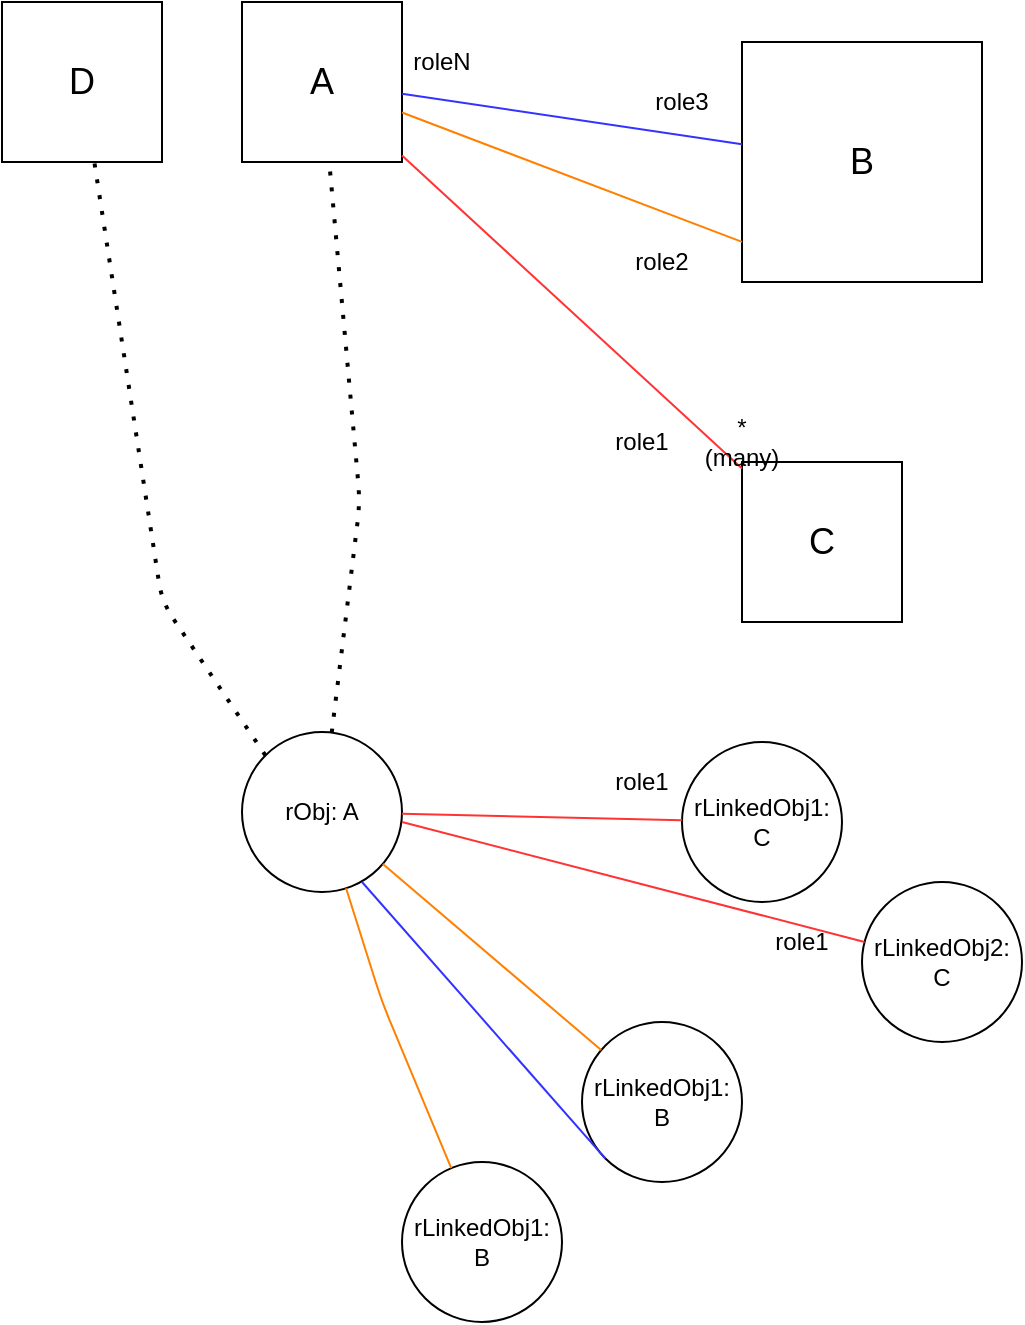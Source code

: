 <mxfile version="14.6.13" type="device"><diagram id="j9q-v8DfKNZChfBesept" name="Page-1"><mxGraphModel dx="1106" dy="862" grid="1" gridSize="10" guides="1" tooltips="1" connect="1" arrows="1" fold="1" page="1" pageScale="1" pageWidth="827" pageHeight="1169" math="0" shadow="0"><root><mxCell id="0"/><mxCell id="1" parent="0"/><mxCell id="mUB7j-7w-wtCX_jRCSKb-1" value="&lt;font style=&quot;font-size: 18px&quot;&gt;A&lt;/font&gt;" style="whiteSpace=wrap;html=1;aspect=fixed;" vertex="1" parent="1"><mxGeometry x="150" y="180" width="80" height="80" as="geometry"/></mxCell><mxCell id="mUB7j-7w-wtCX_jRCSKb-2" value="&lt;font style=&quot;font-size: 18px&quot;&gt;B&lt;/font&gt;" style="whiteSpace=wrap;html=1;aspect=fixed;" vertex="1" parent="1"><mxGeometry x="400" y="200" width="120" height="120" as="geometry"/></mxCell><mxCell id="mUB7j-7w-wtCX_jRCSKb-4" value="&lt;font style=&quot;font-size: 18px&quot;&gt;C&lt;/font&gt;" style="whiteSpace=wrap;html=1;aspect=fixed;" vertex="1" parent="1"><mxGeometry x="400" y="410" width="80" height="80" as="geometry"/></mxCell><mxCell id="mUB7j-7w-wtCX_jRCSKb-5" value="" style="endArrow=none;html=1;strokeColor=#3333FF;" edge="1" parent="1" source="mUB7j-7w-wtCX_jRCSKb-1" target="mUB7j-7w-wtCX_jRCSKb-2"><mxGeometry width="50" height="50" relative="1" as="geometry"><mxPoint x="390" y="460" as="sourcePoint"/><mxPoint x="440" y="410" as="targetPoint"/></mxGeometry></mxCell><mxCell id="mUB7j-7w-wtCX_jRCSKb-6" value="" style="endArrow=none;html=1;entryX=0;entryY=0.833;entryDx=0;entryDy=0;entryPerimeter=0;strokeColor=#FF8000;" edge="1" parent="1" source="mUB7j-7w-wtCX_jRCSKb-1" target="mUB7j-7w-wtCX_jRCSKb-2"><mxGeometry width="50" height="50" relative="1" as="geometry"><mxPoint x="390" y="460" as="sourcePoint"/><mxPoint x="420" y="280" as="targetPoint"/></mxGeometry></mxCell><mxCell id="mUB7j-7w-wtCX_jRCSKb-7" value="" style="endArrow=none;html=1;strokeColor=#FF3333;endSize=6;" edge="1" parent="1" source="mUB7j-7w-wtCX_jRCSKb-1" target="mUB7j-7w-wtCX_jRCSKb-4"><mxGeometry width="50" height="50" relative="1" as="geometry"><mxPoint x="390" y="460" as="sourcePoint"/><mxPoint x="440" y="410" as="targetPoint"/></mxGeometry></mxCell><mxCell id="mUB7j-7w-wtCX_jRCSKb-8" value="rObj: A" style="ellipse;whiteSpace=wrap;html=1;aspect=fixed;" vertex="1" parent="1"><mxGeometry x="150" y="545" width="80" height="80" as="geometry"/></mxCell><mxCell id="mUB7j-7w-wtCX_jRCSKb-9" value="" style="endArrow=none;dashed=1;html=1;dashPattern=1 3;strokeWidth=2;" edge="1" parent="1" source="mUB7j-7w-wtCX_jRCSKb-8" target="mUB7j-7w-wtCX_jRCSKb-1"><mxGeometry width="50" height="50" relative="1" as="geometry"><mxPoint x="390" y="460" as="sourcePoint"/><mxPoint x="440" y="410" as="targetPoint"/><Array as="points"><mxPoint x="209" y="430"/></Array></mxGeometry></mxCell><mxCell id="mUB7j-7w-wtCX_jRCSKb-11" value="rLinkedObj1: C" style="ellipse;whiteSpace=wrap;html=1;aspect=fixed;" vertex="1" parent="1"><mxGeometry x="370" y="550" width="80" height="80" as="geometry"/></mxCell><mxCell id="mUB7j-7w-wtCX_jRCSKb-12" value="rLinkedObj2: C" style="ellipse;whiteSpace=wrap;html=1;aspect=fixed;" vertex="1" parent="1"><mxGeometry x="460" y="620" width="80" height="80" as="geometry"/></mxCell><mxCell id="mUB7j-7w-wtCX_jRCSKb-15" value="" style="endArrow=none;html=1;strokeColor=#FF3333;" edge="1" parent="1" source="mUB7j-7w-wtCX_jRCSKb-8" target="mUB7j-7w-wtCX_jRCSKb-11"><mxGeometry width="50" height="50" relative="1" as="geometry"><mxPoint x="380" y="460" as="sourcePoint"/><mxPoint x="430" y="410" as="targetPoint"/></mxGeometry></mxCell><mxCell id="mUB7j-7w-wtCX_jRCSKb-16" value="" style="endArrow=none;html=1;strokeColor=#FF3333;" edge="1" parent="1" target="mUB7j-7w-wtCX_jRCSKb-12"><mxGeometry width="50" height="50" relative="1" as="geometry"><mxPoint x="230" y="590" as="sourcePoint"/><mxPoint x="360.02" y="603.201" as="targetPoint"/></mxGeometry></mxCell><mxCell id="mUB7j-7w-wtCX_jRCSKb-17" value="* (many)&lt;br&gt;" style="text;html=1;strokeColor=none;fillColor=none;align=center;verticalAlign=middle;whiteSpace=wrap;rounded=0;" vertex="1" parent="1"><mxGeometry x="380" y="390" width="40" height="20" as="geometry"/></mxCell><mxCell id="mUB7j-7w-wtCX_jRCSKb-19" value="rLinkedObj1: B" style="ellipse;whiteSpace=wrap;html=1;aspect=fixed;" vertex="1" parent="1"><mxGeometry x="320" y="690" width="80" height="80" as="geometry"/></mxCell><mxCell id="mUB7j-7w-wtCX_jRCSKb-21" value="rLinkedObj1: B" style="ellipse;whiteSpace=wrap;html=1;aspect=fixed;" vertex="1" parent="1"><mxGeometry x="230" y="760" width="80" height="80" as="geometry"/></mxCell><mxCell id="mUB7j-7w-wtCX_jRCSKb-22" value="" style="endArrow=none;html=1;endSize=6;strokeColor=#FF8000;" edge="1" parent="1" source="mUB7j-7w-wtCX_jRCSKb-8" target="mUB7j-7w-wtCX_jRCSKb-19"><mxGeometry width="50" height="50" relative="1" as="geometry"><mxPoint x="370" y="440" as="sourcePoint"/><mxPoint x="420" y="390" as="targetPoint"/></mxGeometry></mxCell><mxCell id="mUB7j-7w-wtCX_jRCSKb-23" value="" style="endArrow=none;html=1;endSize=6;strokeColor=#FF8000;" edge="1" parent="1" source="mUB7j-7w-wtCX_jRCSKb-8" target="mUB7j-7w-wtCX_jRCSKb-21"><mxGeometry width="50" height="50" relative="1" as="geometry"><mxPoint x="230.386" y="621.014" as="sourcePoint"/><mxPoint x="339.567" y="714.042" as="targetPoint"/><Array as="points"><mxPoint x="220" y="680"/></Array></mxGeometry></mxCell><mxCell id="mUB7j-7w-wtCX_jRCSKb-24" value="" style="endArrow=none;html=1;strokeColor=#3333FF;entryX=0;entryY=1;entryDx=0;entryDy=0;" edge="1" parent="1" target="mUB7j-7w-wtCX_jRCSKb-19"><mxGeometry width="50" height="50" relative="1" as="geometry"><mxPoint x="210" y="620" as="sourcePoint"/><mxPoint x="370" y="625.001" as="targetPoint"/></mxGeometry></mxCell><mxCell id="mUB7j-7w-wtCX_jRCSKb-25" value="&lt;font style=&quot;font-size: 18px&quot;&gt;D&lt;/font&gt;" style="whiteSpace=wrap;html=1;aspect=fixed;" vertex="1" parent="1"><mxGeometry x="30" y="180" width="80" height="80" as="geometry"/></mxCell><mxCell id="mUB7j-7w-wtCX_jRCSKb-26" value="" style="endArrow=none;dashed=1;html=1;dashPattern=1 3;strokeWidth=2;exitX=0;exitY=0;exitDx=0;exitDy=0;" edge="1" parent="1" source="mUB7j-7w-wtCX_jRCSKb-8" target="mUB7j-7w-wtCX_jRCSKb-25"><mxGeometry width="50" height="50" relative="1" as="geometry"><mxPoint x="171.247" y="584.297" as="sourcePoint"/><mxPoint x="169.999" y="299" as="targetPoint"/><Array as="points"><mxPoint x="110" y="480"/></Array></mxGeometry></mxCell><mxCell id="mUB7j-7w-wtCX_jRCSKb-27" value="role1" style="text;html=1;strokeColor=none;fillColor=none;align=center;verticalAlign=middle;whiteSpace=wrap;rounded=0;" vertex="1" parent="1"><mxGeometry x="330" y="390" width="40" height="20" as="geometry"/></mxCell><mxCell id="mUB7j-7w-wtCX_jRCSKb-28" value="role2" style="text;html=1;strokeColor=none;fillColor=none;align=center;verticalAlign=middle;whiteSpace=wrap;rounded=0;" vertex="1" parent="1"><mxGeometry x="340" y="300" width="40" height="20" as="geometry"/></mxCell><mxCell id="mUB7j-7w-wtCX_jRCSKb-29" value="role3" style="text;html=1;strokeColor=none;fillColor=none;align=center;verticalAlign=middle;whiteSpace=wrap;rounded=0;" vertex="1" parent="1"><mxGeometry x="350" y="220" width="40" height="20" as="geometry"/></mxCell><mxCell id="mUB7j-7w-wtCX_jRCSKb-30" value="roleN" style="text;html=1;strokeColor=none;fillColor=none;align=center;verticalAlign=middle;whiteSpace=wrap;rounded=0;" vertex="1" parent="1"><mxGeometry x="230" y="200" width="40" height="20" as="geometry"/></mxCell><mxCell id="mUB7j-7w-wtCX_jRCSKb-31" value="role1" style="text;html=1;strokeColor=none;fillColor=none;align=center;verticalAlign=middle;whiteSpace=wrap;rounded=0;" vertex="1" parent="1"><mxGeometry x="330" y="560" width="40" height="20" as="geometry"/></mxCell><mxCell id="mUB7j-7w-wtCX_jRCSKb-32" value="role1" style="text;html=1;strokeColor=none;fillColor=none;align=center;verticalAlign=middle;whiteSpace=wrap;rounded=0;" vertex="1" parent="1"><mxGeometry x="410" y="640" width="40" height="20" as="geometry"/></mxCell></root></mxGraphModel></diagram></mxfile>